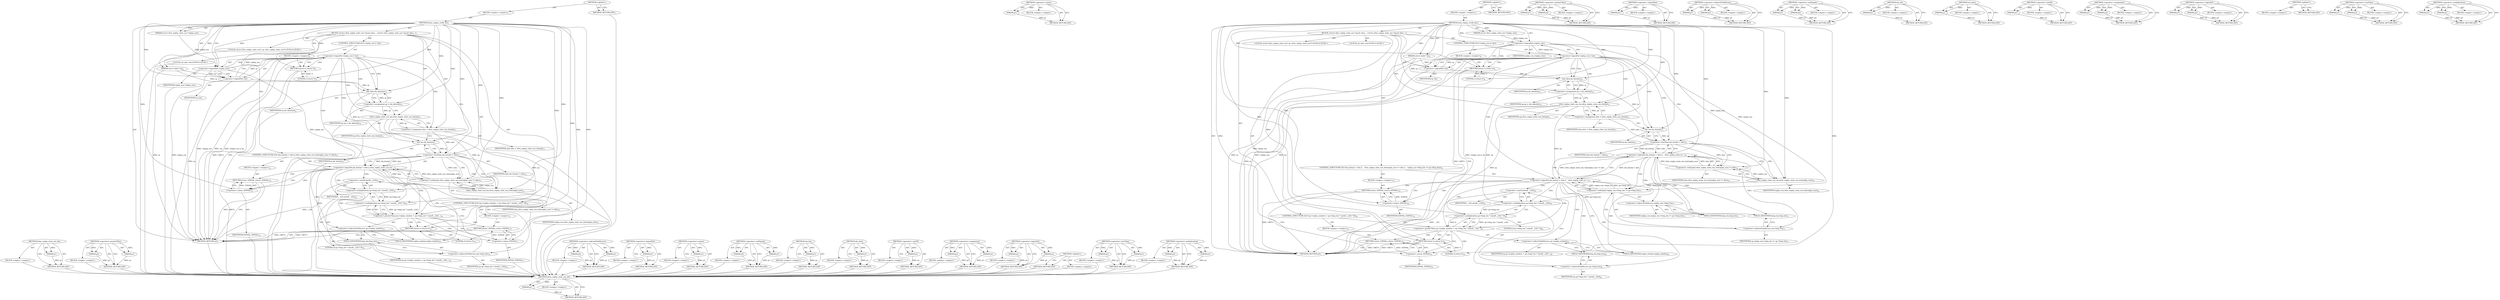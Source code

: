 digraph "&lt;operator&gt;.multiplication" {
vulnerable_105 [label=<(METHOD,xfrm_replay_state_esn_len)>];
vulnerable_106 [label=<(PARAM,p1)>];
vulnerable_107 [label=<(BLOCK,&lt;empty&gt;,&lt;empty&gt;)>];
vulnerable_108 [label=<(METHOD_RETURN,ANY)>];
vulnerable_127 [label=<(METHOD,&lt;operator&gt;.greaterThan)>];
vulnerable_128 [label=<(PARAM,p1)>];
vulnerable_129 [label=<(PARAM,p2)>];
vulnerable_130 [label=<(BLOCK,&lt;empty&gt;,&lt;empty&gt;)>];
vulnerable_131 [label=<(METHOD_RETURN,ANY)>];
vulnerable_6 [label=<(METHOD,&lt;global&gt;)<SUB>1</SUB>>];
vulnerable_7 [label=<(BLOCK,&lt;empty&gt;,&lt;empty&gt;)<SUB>1</SUB>>];
vulnerable_8 [label=<(METHOD,xfrm_replay_verify_len)<SUB>1</SUB>>];
vulnerable_9 [label=<(PARAM,struct xfrm_replay_state_esn *replay_esn)<SUB>1</SUB>>];
vulnerable_10 [label=<(PARAM,struct nlattr *rp)<SUB>2</SUB>>];
vulnerable_11 [label=<(BLOCK,{
	struct xfrm_replay_state_esn *up;
	int ulen;...,{
	struct xfrm_replay_state_esn *up;
	int ulen;...)<SUB>3</SUB>>];
vulnerable_12 [label="<(LOCAL,struct xfrm_replay_state_esn* up: xfrm_replay_state_esn*)<SUB>4</SUB>>"];
vulnerable_13 [label="<(LOCAL,int ulen: int)<SUB>5</SUB>>"];
vulnerable_14 [label=<(CONTROL_STRUCTURE,IF,if (!replay_esn || !rp))<SUB>7</SUB>>];
vulnerable_15 [label=<(&lt;operator&gt;.logicalOr,!replay_esn || !rp)<SUB>7</SUB>>];
vulnerable_16 [label=<(&lt;operator&gt;.logicalNot,!replay_esn)<SUB>7</SUB>>];
vulnerable_17 [label=<(IDENTIFIER,replay_esn,!replay_esn)<SUB>7</SUB>>];
vulnerable_18 [label=<(&lt;operator&gt;.logicalNot,!rp)<SUB>7</SUB>>];
vulnerable_19 [label=<(IDENTIFIER,rp,!rp)<SUB>7</SUB>>];
vulnerable_20 [label=<(BLOCK,&lt;empty&gt;,&lt;empty&gt;)<SUB>8</SUB>>];
vulnerable_21 [label=<(RETURN,return 0;,return 0;)<SUB>8</SUB>>];
vulnerable_22 [label=<(LITERAL,0,return 0;)<SUB>8</SUB>>];
vulnerable_23 [label=<(&lt;operator&gt;.assignment,up = nla_data(rp))<SUB>10</SUB>>];
vulnerable_24 [label=<(IDENTIFIER,up,up = nla_data(rp))<SUB>10</SUB>>];
vulnerable_25 [label=<(nla_data,nla_data(rp))<SUB>10</SUB>>];
vulnerable_26 [label=<(IDENTIFIER,rp,nla_data(rp))<SUB>10</SUB>>];
vulnerable_27 [label=<(&lt;operator&gt;.assignment,ulen = xfrm_replay_state_esn_len(up))<SUB>11</SUB>>];
vulnerable_28 [label=<(IDENTIFIER,ulen,ulen = xfrm_replay_state_esn_len(up))<SUB>11</SUB>>];
vulnerable_29 [label=<(xfrm_replay_state_esn_len,xfrm_replay_state_esn_len(up))<SUB>11</SUB>>];
vulnerable_30 [label=<(IDENTIFIER,up,xfrm_replay_state_esn_len(up))<SUB>11</SUB>>];
vulnerable_31 [label=<(CONTROL_STRUCTURE,IF,if (nla_len(rp) &lt; ulen || xfrm_replay_state_esn_len(replay_esn) != ulen))<SUB>13</SUB>>];
vulnerable_32 [label=<(&lt;operator&gt;.logicalOr,nla_len(rp) &lt; ulen || xfrm_replay_state_esn_len...)<SUB>13</SUB>>];
vulnerable_33 [label=<(&lt;operator&gt;.lessThan,nla_len(rp) &lt; ulen)<SUB>13</SUB>>];
vulnerable_34 [label=<(nla_len,nla_len(rp))<SUB>13</SUB>>];
vulnerable_35 [label=<(IDENTIFIER,rp,nla_len(rp))<SUB>13</SUB>>];
vulnerable_36 [label=<(IDENTIFIER,ulen,nla_len(rp) &lt; ulen)<SUB>13</SUB>>];
vulnerable_37 [label=<(&lt;operator&gt;.notEquals,xfrm_replay_state_esn_len(replay_esn) != ulen)<SUB>13</SUB>>];
vulnerable_38 [label=<(xfrm_replay_state_esn_len,xfrm_replay_state_esn_len(replay_esn))<SUB>13</SUB>>];
vulnerable_39 [label=<(IDENTIFIER,replay_esn,xfrm_replay_state_esn_len(replay_esn))<SUB>13</SUB>>];
vulnerable_40 [label=<(IDENTIFIER,ulen,xfrm_replay_state_esn_len(replay_esn) != ulen)<SUB>13</SUB>>];
vulnerable_41 [label=<(BLOCK,&lt;empty&gt;,&lt;empty&gt;)<SUB>14</SUB>>];
vulnerable_42 [label=<(RETURN,return -EINVAL;,return -EINVAL;)<SUB>14</SUB>>];
vulnerable_43 [label=<(&lt;operator&gt;.minus,-EINVAL)<SUB>14</SUB>>];
vulnerable_44 [label=<(IDENTIFIER,EINVAL,-EINVAL)<SUB>14</SUB>>];
vulnerable_45 [label=<(CONTROL_STRUCTURE,IF,if (up-&gt;replay_window &gt; up-&gt;bmp_len * sizeof(__u32) * 8))<SUB>16</SUB>>];
vulnerable_46 [label=<(&lt;operator&gt;.greaterThan,up-&gt;replay_window &gt; up-&gt;bmp_len * sizeof(__u32)...)<SUB>16</SUB>>];
vulnerable_47 [label=<(&lt;operator&gt;.indirectFieldAccess,up-&gt;replay_window)<SUB>16</SUB>>];
vulnerable_48 [label=<(IDENTIFIER,up,up-&gt;replay_window &gt; up-&gt;bmp_len * sizeof(__u32)...)<SUB>16</SUB>>];
vulnerable_49 [label=<(FIELD_IDENTIFIER,replay_window,replay_window)<SUB>16</SUB>>];
vulnerable_50 [label=<(&lt;operator&gt;.multiplication,up-&gt;bmp_len * sizeof(__u32) * 8)<SUB>16</SUB>>];
vulnerable_51 [label=<(&lt;operator&gt;.multiplication,up-&gt;bmp_len * sizeof(__u32))<SUB>16</SUB>>];
vulnerable_52 [label=<(&lt;operator&gt;.indirectFieldAccess,up-&gt;bmp_len)<SUB>16</SUB>>];
vulnerable_53 [label=<(IDENTIFIER,up,up-&gt;bmp_len * sizeof(__u32))<SUB>16</SUB>>];
vulnerable_54 [label=<(FIELD_IDENTIFIER,bmp_len,bmp_len)<SUB>16</SUB>>];
vulnerable_55 [label=<(&lt;operator&gt;.sizeOf,sizeof(__u32))<SUB>16</SUB>>];
vulnerable_56 [label=<(IDENTIFIER,__u32,sizeof(__u32))<SUB>16</SUB>>];
vulnerable_57 [label=<(LITERAL,8,up-&gt;bmp_len * sizeof(__u32) * 8)<SUB>16</SUB>>];
vulnerable_58 [label=<(BLOCK,&lt;empty&gt;,&lt;empty&gt;)<SUB>17</SUB>>];
vulnerable_59 [label=<(RETURN,return -EINVAL;,return -EINVAL;)<SUB>17</SUB>>];
vulnerable_60 [label=<(&lt;operator&gt;.minus,-EINVAL)<SUB>17</SUB>>];
vulnerable_61 [label=<(IDENTIFIER,EINVAL,-EINVAL)<SUB>17</SUB>>];
vulnerable_62 [label=<(RETURN,return 0;,return 0;)<SUB>19</SUB>>];
vulnerable_63 [label=<(LITERAL,0,return 0;)<SUB>19</SUB>>];
vulnerable_64 [label=<(METHOD_RETURN,int)<SUB>1</SUB>>];
vulnerable_66 [label=<(METHOD_RETURN,ANY)<SUB>1</SUB>>];
vulnerable_132 [label=<(METHOD,&lt;operator&gt;.indirectFieldAccess)>];
vulnerable_133 [label=<(PARAM,p1)>];
vulnerable_134 [label=<(PARAM,p2)>];
vulnerable_135 [label=<(BLOCK,&lt;empty&gt;,&lt;empty&gt;)>];
vulnerable_136 [label=<(METHOD_RETURN,ANY)>];
vulnerable_92 [label=<(METHOD,&lt;operator&gt;.logicalNot)>];
vulnerable_93 [label=<(PARAM,p1)>];
vulnerable_94 [label=<(BLOCK,&lt;empty&gt;,&lt;empty&gt;)>];
vulnerable_95 [label=<(METHOD_RETURN,ANY)>];
vulnerable_123 [label=<(METHOD,&lt;operator&gt;.minus)>];
vulnerable_124 [label=<(PARAM,p1)>];
vulnerable_125 [label=<(BLOCK,&lt;empty&gt;,&lt;empty&gt;)>];
vulnerable_126 [label=<(METHOD_RETURN,ANY)>];
vulnerable_118 [label=<(METHOD,&lt;operator&gt;.notEquals)>];
vulnerable_119 [label=<(PARAM,p1)>];
vulnerable_120 [label=<(PARAM,p2)>];
vulnerable_121 [label=<(BLOCK,&lt;empty&gt;,&lt;empty&gt;)>];
vulnerable_122 [label=<(METHOD_RETURN,ANY)>];
vulnerable_114 [label=<(METHOD,nla_len)>];
vulnerable_115 [label=<(PARAM,p1)>];
vulnerable_116 [label=<(BLOCK,&lt;empty&gt;,&lt;empty&gt;)>];
vulnerable_117 [label=<(METHOD_RETURN,ANY)>];
vulnerable_101 [label=<(METHOD,nla_data)>];
vulnerable_102 [label=<(PARAM,p1)>];
vulnerable_103 [label=<(BLOCK,&lt;empty&gt;,&lt;empty&gt;)>];
vulnerable_104 [label=<(METHOD_RETURN,ANY)>];
vulnerable_142 [label=<(METHOD,&lt;operator&gt;.sizeOf)>];
vulnerable_143 [label=<(PARAM,p1)>];
vulnerable_144 [label=<(BLOCK,&lt;empty&gt;,&lt;empty&gt;)>];
vulnerable_145 [label=<(METHOD_RETURN,ANY)>];
vulnerable_96 [label=<(METHOD,&lt;operator&gt;.assignment)>];
vulnerable_97 [label=<(PARAM,p1)>];
vulnerable_98 [label=<(PARAM,p2)>];
vulnerable_99 [label=<(BLOCK,&lt;empty&gt;,&lt;empty&gt;)>];
vulnerable_100 [label=<(METHOD_RETURN,ANY)>];
vulnerable_87 [label=<(METHOD,&lt;operator&gt;.logicalOr)>];
vulnerable_88 [label=<(PARAM,p1)>];
vulnerable_89 [label=<(PARAM,p2)>];
vulnerable_90 [label=<(BLOCK,&lt;empty&gt;,&lt;empty&gt;)>];
vulnerable_91 [label=<(METHOD_RETURN,ANY)>];
vulnerable_81 [label=<(METHOD,&lt;global&gt;)<SUB>1</SUB>>];
vulnerable_82 [label=<(BLOCK,&lt;empty&gt;,&lt;empty&gt;)>];
vulnerable_83 [label=<(METHOD_RETURN,ANY)>];
vulnerable_109 [label=<(METHOD,&lt;operator&gt;.lessThan)>];
vulnerable_110 [label=<(PARAM,p1)>];
vulnerable_111 [label=<(PARAM,p2)>];
vulnerable_112 [label=<(BLOCK,&lt;empty&gt;,&lt;empty&gt;)>];
vulnerable_113 [label=<(METHOD_RETURN,ANY)>];
vulnerable_137 [label=<(METHOD,&lt;operator&gt;.multiplication)>];
vulnerable_138 [label=<(PARAM,p1)>];
vulnerable_139 [label=<(PARAM,p2)>];
vulnerable_140 [label=<(BLOCK,&lt;empty&gt;,&lt;empty&gt;)>];
vulnerable_141 [label=<(METHOD_RETURN,ANY)>];
fixed_113 [label=<(METHOD,xfrm_replay_state_esn_len)>];
fixed_114 [label=<(PARAM,p1)>];
fixed_115 [label=<(BLOCK,&lt;empty&gt;,&lt;empty&gt;)>];
fixed_116 [label=<(METHOD_RETURN,ANY)>];
fixed_136 [label=<(METHOD,&lt;operator&gt;.minus)>];
fixed_137 [label=<(PARAM,p1)>];
fixed_138 [label=<(BLOCK,&lt;empty&gt;,&lt;empty&gt;)>];
fixed_139 [label=<(METHOD_RETURN,ANY)>];
fixed_6 [label=<(METHOD,&lt;global&gt;)<SUB>1</SUB>>];
fixed_7 [label=<(BLOCK,&lt;empty&gt;,&lt;empty&gt;)<SUB>1</SUB>>];
fixed_8 [label=<(METHOD,xfrm_replay_verify_len)<SUB>1</SUB>>];
fixed_9 [label=<(PARAM,struct xfrm_replay_state_esn *replay_esn)<SUB>1</SUB>>];
fixed_10 [label=<(PARAM,struct nlattr *rp)<SUB>2</SUB>>];
fixed_11 [label=<(BLOCK,{
	struct xfrm_replay_state_esn *up;
	int ulen;...,{
	struct xfrm_replay_state_esn *up;
	int ulen;...)<SUB>3</SUB>>];
fixed_12 [label="<(LOCAL,struct xfrm_replay_state_esn* up: xfrm_replay_state_esn*)<SUB>4</SUB>>"];
fixed_13 [label="<(LOCAL,int ulen: int)<SUB>5</SUB>>"];
fixed_14 [label=<(CONTROL_STRUCTURE,IF,if (!replay_esn || !rp))<SUB>7</SUB>>];
fixed_15 [label=<(&lt;operator&gt;.logicalOr,!replay_esn || !rp)<SUB>7</SUB>>];
fixed_16 [label=<(&lt;operator&gt;.logicalNot,!replay_esn)<SUB>7</SUB>>];
fixed_17 [label=<(IDENTIFIER,replay_esn,!replay_esn)<SUB>7</SUB>>];
fixed_18 [label=<(&lt;operator&gt;.logicalNot,!rp)<SUB>7</SUB>>];
fixed_19 [label=<(IDENTIFIER,rp,!rp)<SUB>7</SUB>>];
fixed_20 [label=<(BLOCK,&lt;empty&gt;,&lt;empty&gt;)<SUB>8</SUB>>];
fixed_21 [label=<(RETURN,return 0;,return 0;)<SUB>8</SUB>>];
fixed_22 [label=<(LITERAL,0,return 0;)<SUB>8</SUB>>];
fixed_23 [label=<(&lt;operator&gt;.assignment,up = nla_data(rp))<SUB>10</SUB>>];
fixed_24 [label=<(IDENTIFIER,up,up = nla_data(rp))<SUB>10</SUB>>];
fixed_25 [label=<(nla_data,nla_data(rp))<SUB>10</SUB>>];
fixed_26 [label=<(IDENTIFIER,rp,nla_data(rp))<SUB>10</SUB>>];
fixed_27 [label=<(&lt;operator&gt;.assignment,ulen = xfrm_replay_state_esn_len(up))<SUB>11</SUB>>];
fixed_28 [label=<(IDENTIFIER,ulen,ulen = xfrm_replay_state_esn_len(up))<SUB>11</SUB>>];
fixed_29 [label=<(xfrm_replay_state_esn_len,xfrm_replay_state_esn_len(up))<SUB>11</SUB>>];
fixed_30 [label=<(IDENTIFIER,up,xfrm_replay_state_esn_len(up))<SUB>11</SUB>>];
fixed_31 [label=<(CONTROL_STRUCTURE,IF,if (nla_len(rp) &lt; ulen ||
	    xfrm_replay_state_esn_len(replay_esn) != ulen ||
	    replay_esn-&gt;bmp_len != up-&gt;bmp_len))<SUB>15</SUB>>];
fixed_32 [label=<(&lt;operator&gt;.logicalOr,nla_len(rp) &lt; ulen ||
	    xfrm_replay_state_es...)<SUB>15</SUB>>];
fixed_33 [label=<(&lt;operator&gt;.logicalOr,nla_len(rp) &lt; ulen ||
	    xfrm_replay_state_es...)<SUB>15</SUB>>];
fixed_34 [label=<(&lt;operator&gt;.lessThan,nla_len(rp) &lt; ulen)<SUB>15</SUB>>];
fixed_35 [label=<(nla_len,nla_len(rp))<SUB>15</SUB>>];
fixed_36 [label=<(IDENTIFIER,rp,nla_len(rp))<SUB>15</SUB>>];
fixed_37 [label=<(IDENTIFIER,ulen,nla_len(rp) &lt; ulen)<SUB>15</SUB>>];
fixed_38 [label=<(&lt;operator&gt;.notEquals,xfrm_replay_state_esn_len(replay_esn) != ulen)<SUB>16</SUB>>];
fixed_39 [label=<(xfrm_replay_state_esn_len,xfrm_replay_state_esn_len(replay_esn))<SUB>16</SUB>>];
fixed_40 [label=<(IDENTIFIER,replay_esn,xfrm_replay_state_esn_len(replay_esn))<SUB>16</SUB>>];
fixed_41 [label=<(IDENTIFIER,ulen,xfrm_replay_state_esn_len(replay_esn) != ulen)<SUB>16</SUB>>];
fixed_42 [label=<(&lt;operator&gt;.notEquals,replay_esn-&gt;bmp_len != up-&gt;bmp_len)<SUB>17</SUB>>];
fixed_43 [label=<(&lt;operator&gt;.indirectFieldAccess,replay_esn-&gt;bmp_len)<SUB>17</SUB>>];
fixed_44 [label=<(IDENTIFIER,replay_esn,replay_esn-&gt;bmp_len != up-&gt;bmp_len)<SUB>17</SUB>>];
fixed_45 [label=<(FIELD_IDENTIFIER,bmp_len,bmp_len)<SUB>17</SUB>>];
fixed_46 [label=<(&lt;operator&gt;.indirectFieldAccess,up-&gt;bmp_len)<SUB>17</SUB>>];
fixed_47 [label=<(IDENTIFIER,up,replay_esn-&gt;bmp_len != up-&gt;bmp_len)<SUB>17</SUB>>];
fixed_48 [label=<(FIELD_IDENTIFIER,bmp_len,bmp_len)<SUB>17</SUB>>];
fixed_49 [label=<(BLOCK,&lt;empty&gt;,&lt;empty&gt;)<SUB>18</SUB>>];
fixed_50 [label=<(RETURN,return -EINVAL;,return -EINVAL;)<SUB>18</SUB>>];
fixed_51 [label=<(&lt;operator&gt;.minus,-EINVAL)<SUB>18</SUB>>];
fixed_52 [label=<(IDENTIFIER,EINVAL,-EINVAL)<SUB>18</SUB>>];
fixed_53 [label=<(CONTROL_STRUCTURE,IF,if (up-&gt;replay_window &gt; up-&gt;bmp_len * sizeof(__u32) * 8))<SUB>20</SUB>>];
fixed_54 [label=<(&lt;operator&gt;.greaterThan,up-&gt;replay_window &gt; up-&gt;bmp_len * sizeof(__u32)...)<SUB>20</SUB>>];
fixed_55 [label=<(&lt;operator&gt;.indirectFieldAccess,up-&gt;replay_window)<SUB>20</SUB>>];
fixed_56 [label=<(IDENTIFIER,up,up-&gt;replay_window &gt; up-&gt;bmp_len * sizeof(__u32)...)<SUB>20</SUB>>];
fixed_57 [label=<(FIELD_IDENTIFIER,replay_window,replay_window)<SUB>20</SUB>>];
fixed_58 [label=<(&lt;operator&gt;.multiplication,up-&gt;bmp_len * sizeof(__u32) * 8)<SUB>20</SUB>>];
fixed_59 [label=<(&lt;operator&gt;.multiplication,up-&gt;bmp_len * sizeof(__u32))<SUB>20</SUB>>];
fixed_60 [label=<(&lt;operator&gt;.indirectFieldAccess,up-&gt;bmp_len)<SUB>20</SUB>>];
fixed_61 [label=<(IDENTIFIER,up,up-&gt;bmp_len * sizeof(__u32))<SUB>20</SUB>>];
fixed_62 [label=<(FIELD_IDENTIFIER,bmp_len,bmp_len)<SUB>20</SUB>>];
fixed_63 [label=<(&lt;operator&gt;.sizeOf,sizeof(__u32))<SUB>20</SUB>>];
fixed_64 [label=<(IDENTIFIER,__u32,sizeof(__u32))<SUB>20</SUB>>];
fixed_65 [label=<(LITERAL,8,up-&gt;bmp_len * sizeof(__u32) * 8)<SUB>20</SUB>>];
fixed_66 [label=<(BLOCK,&lt;empty&gt;,&lt;empty&gt;)<SUB>21</SUB>>];
fixed_67 [label=<(RETURN,return -EINVAL;,return -EINVAL;)<SUB>21</SUB>>];
fixed_68 [label=<(&lt;operator&gt;.minus,-EINVAL)<SUB>21</SUB>>];
fixed_69 [label=<(IDENTIFIER,EINVAL,-EINVAL)<SUB>21</SUB>>];
fixed_70 [label=<(RETURN,return 0;,return 0;)<SUB>23</SUB>>];
fixed_71 [label=<(LITERAL,0,return 0;)<SUB>23</SUB>>];
fixed_72 [label=<(METHOD_RETURN,int)<SUB>1</SUB>>];
fixed_74 [label=<(METHOD_RETURN,ANY)<SUB>1</SUB>>];
fixed_140 [label=<(METHOD,&lt;operator&gt;.greaterThan)>];
fixed_141 [label=<(PARAM,p1)>];
fixed_142 [label=<(PARAM,p2)>];
fixed_143 [label=<(BLOCK,&lt;empty&gt;,&lt;empty&gt;)>];
fixed_144 [label=<(METHOD_RETURN,ANY)>];
fixed_100 [label=<(METHOD,&lt;operator&gt;.logicalNot)>];
fixed_101 [label=<(PARAM,p1)>];
fixed_102 [label=<(BLOCK,&lt;empty&gt;,&lt;empty&gt;)>];
fixed_103 [label=<(METHOD_RETURN,ANY)>];
fixed_131 [label=<(METHOD,&lt;operator&gt;.indirectFieldAccess)>];
fixed_132 [label=<(PARAM,p1)>];
fixed_133 [label=<(PARAM,p2)>];
fixed_134 [label=<(BLOCK,&lt;empty&gt;,&lt;empty&gt;)>];
fixed_135 [label=<(METHOD_RETURN,ANY)>];
fixed_126 [label=<(METHOD,&lt;operator&gt;.notEquals)>];
fixed_127 [label=<(PARAM,p1)>];
fixed_128 [label=<(PARAM,p2)>];
fixed_129 [label=<(BLOCK,&lt;empty&gt;,&lt;empty&gt;)>];
fixed_130 [label=<(METHOD_RETURN,ANY)>];
fixed_122 [label=<(METHOD,nla_len)>];
fixed_123 [label=<(PARAM,p1)>];
fixed_124 [label=<(BLOCK,&lt;empty&gt;,&lt;empty&gt;)>];
fixed_125 [label=<(METHOD_RETURN,ANY)>];
fixed_109 [label=<(METHOD,nla_data)>];
fixed_110 [label=<(PARAM,p1)>];
fixed_111 [label=<(BLOCK,&lt;empty&gt;,&lt;empty&gt;)>];
fixed_112 [label=<(METHOD_RETURN,ANY)>];
fixed_150 [label=<(METHOD,&lt;operator&gt;.sizeOf)>];
fixed_151 [label=<(PARAM,p1)>];
fixed_152 [label=<(BLOCK,&lt;empty&gt;,&lt;empty&gt;)>];
fixed_153 [label=<(METHOD_RETURN,ANY)>];
fixed_104 [label=<(METHOD,&lt;operator&gt;.assignment)>];
fixed_105 [label=<(PARAM,p1)>];
fixed_106 [label=<(PARAM,p2)>];
fixed_107 [label=<(BLOCK,&lt;empty&gt;,&lt;empty&gt;)>];
fixed_108 [label=<(METHOD_RETURN,ANY)>];
fixed_95 [label=<(METHOD,&lt;operator&gt;.logicalOr)>];
fixed_96 [label=<(PARAM,p1)>];
fixed_97 [label=<(PARAM,p2)>];
fixed_98 [label=<(BLOCK,&lt;empty&gt;,&lt;empty&gt;)>];
fixed_99 [label=<(METHOD_RETURN,ANY)>];
fixed_89 [label=<(METHOD,&lt;global&gt;)<SUB>1</SUB>>];
fixed_90 [label=<(BLOCK,&lt;empty&gt;,&lt;empty&gt;)>];
fixed_91 [label=<(METHOD_RETURN,ANY)>];
fixed_117 [label=<(METHOD,&lt;operator&gt;.lessThan)>];
fixed_118 [label=<(PARAM,p1)>];
fixed_119 [label=<(PARAM,p2)>];
fixed_120 [label=<(BLOCK,&lt;empty&gt;,&lt;empty&gt;)>];
fixed_121 [label=<(METHOD_RETURN,ANY)>];
fixed_145 [label=<(METHOD,&lt;operator&gt;.multiplication)>];
fixed_146 [label=<(PARAM,p1)>];
fixed_147 [label=<(PARAM,p2)>];
fixed_148 [label=<(BLOCK,&lt;empty&gt;,&lt;empty&gt;)>];
fixed_149 [label=<(METHOD_RETURN,ANY)>];
vulnerable_105 -> vulnerable_106  [key=0, label="AST: "];
vulnerable_105 -> vulnerable_106  [key=1, label="DDG: "];
vulnerable_105 -> vulnerable_107  [key=0, label="AST: "];
vulnerable_105 -> vulnerable_108  [key=0, label="AST: "];
vulnerable_105 -> vulnerable_108  [key=1, label="CFG: "];
vulnerable_106 -> vulnerable_108  [key=0, label="DDG: p1"];
vulnerable_107 -> fixed_113  [key=0];
vulnerable_108 -> fixed_113  [key=0];
vulnerable_127 -> vulnerable_128  [key=0, label="AST: "];
vulnerable_127 -> vulnerable_128  [key=1, label="DDG: "];
vulnerable_127 -> vulnerable_130  [key=0, label="AST: "];
vulnerable_127 -> vulnerable_129  [key=0, label="AST: "];
vulnerable_127 -> vulnerable_129  [key=1, label="DDG: "];
vulnerable_127 -> vulnerable_131  [key=0, label="AST: "];
vulnerable_127 -> vulnerable_131  [key=1, label="CFG: "];
vulnerable_128 -> vulnerable_131  [key=0, label="DDG: p1"];
vulnerable_129 -> vulnerable_131  [key=0, label="DDG: p2"];
vulnerable_130 -> fixed_113  [key=0];
vulnerable_131 -> fixed_113  [key=0];
vulnerable_6 -> vulnerable_7  [key=0, label="AST: "];
vulnerable_6 -> vulnerable_66  [key=0, label="AST: "];
vulnerable_6 -> vulnerable_66  [key=1, label="CFG: "];
vulnerable_7 -> vulnerable_8  [key=0, label="AST: "];
vulnerable_8 -> vulnerable_9  [key=0, label="AST: "];
vulnerable_8 -> vulnerable_9  [key=1, label="DDG: "];
vulnerable_8 -> vulnerable_10  [key=0, label="AST: "];
vulnerable_8 -> vulnerable_10  [key=1, label="DDG: "];
vulnerable_8 -> vulnerable_11  [key=0, label="AST: "];
vulnerable_8 -> vulnerable_64  [key=0, label="AST: "];
vulnerable_8 -> vulnerable_16  [key=0, label="CFG: "];
vulnerable_8 -> vulnerable_16  [key=1, label="DDG: "];
vulnerable_8 -> vulnerable_62  [key=0, label="DDG: "];
vulnerable_8 -> vulnerable_63  [key=0, label="DDG: "];
vulnerable_8 -> vulnerable_21  [key=0, label="DDG: "];
vulnerable_8 -> vulnerable_25  [key=0, label="DDG: "];
vulnerable_8 -> vulnerable_29  [key=0, label="DDG: "];
vulnerable_8 -> vulnerable_18  [key=0, label="DDG: "];
vulnerable_8 -> vulnerable_22  [key=0, label="DDG: "];
vulnerable_8 -> vulnerable_33  [key=0, label="DDG: "];
vulnerable_8 -> vulnerable_37  [key=0, label="DDG: "];
vulnerable_8 -> vulnerable_50  [key=0, label="DDG: "];
vulnerable_8 -> vulnerable_34  [key=0, label="DDG: "];
vulnerable_8 -> vulnerable_38  [key=0, label="DDG: "];
vulnerable_8 -> vulnerable_43  [key=0, label="DDG: "];
vulnerable_8 -> vulnerable_60  [key=0, label="DDG: "];
vulnerable_9 -> vulnerable_16  [key=0, label="DDG: replay_esn"];
vulnerable_10 -> vulnerable_64  [key=0, label="DDG: rp"];
vulnerable_10 -> vulnerable_25  [key=0, label="DDG: rp"];
vulnerable_10 -> vulnerable_18  [key=0, label="DDG: rp"];
vulnerable_11 -> vulnerable_12  [key=0, label="AST: "];
vulnerable_11 -> vulnerable_13  [key=0, label="AST: "];
vulnerable_11 -> vulnerable_14  [key=0, label="AST: "];
vulnerable_11 -> vulnerable_23  [key=0, label="AST: "];
vulnerable_11 -> vulnerable_27  [key=0, label="AST: "];
vulnerable_11 -> vulnerable_31  [key=0, label="AST: "];
vulnerable_11 -> vulnerable_45  [key=0, label="AST: "];
vulnerable_11 -> vulnerable_62  [key=0, label="AST: "];
vulnerable_12 -> fixed_113  [key=0];
vulnerable_13 -> fixed_113  [key=0];
vulnerable_14 -> vulnerable_15  [key=0, label="AST: "];
vulnerable_14 -> vulnerable_20  [key=0, label="AST: "];
vulnerable_15 -> vulnerable_16  [key=0, label="AST: "];
vulnerable_15 -> vulnerable_18  [key=0, label="AST: "];
vulnerable_15 -> vulnerable_21  [key=0, label="CFG: "];
vulnerable_15 -> vulnerable_21  [key=1, label="CDG: "];
vulnerable_15 -> vulnerable_25  [key=0, label="CFG: "];
vulnerable_15 -> vulnerable_25  [key=1, label="CDG: "];
vulnerable_15 -> vulnerable_64  [key=0, label="DDG: !replay_esn"];
vulnerable_15 -> vulnerable_64  [key=1, label="DDG: !rp"];
vulnerable_15 -> vulnerable_64  [key=2, label="DDG: !replay_esn || !rp"];
vulnerable_15 -> vulnerable_34  [key=0, label="CDG: "];
vulnerable_15 -> vulnerable_32  [key=0, label="CDG: "];
vulnerable_15 -> vulnerable_33  [key=0, label="CDG: "];
vulnerable_15 -> vulnerable_23  [key=0, label="CDG: "];
vulnerable_15 -> vulnerable_27  [key=0, label="CDG: "];
vulnerable_15 -> vulnerable_29  [key=0, label="CDG: "];
vulnerable_16 -> vulnerable_17  [key=0, label="AST: "];
vulnerable_16 -> vulnerable_15  [key=0, label="CFG: "];
vulnerable_16 -> vulnerable_15  [key=1, label="DDG: replay_esn"];
vulnerable_16 -> vulnerable_18  [key=0, label="CFG: "];
vulnerable_16 -> vulnerable_18  [key=1, label="CDG: "];
vulnerable_16 -> vulnerable_64  [key=0, label="DDG: replay_esn"];
vulnerable_16 -> vulnerable_38  [key=0, label="DDG: replay_esn"];
vulnerable_17 -> fixed_113  [key=0];
vulnerable_18 -> vulnerable_19  [key=0, label="AST: "];
vulnerable_18 -> vulnerable_15  [key=0, label="CFG: "];
vulnerable_18 -> vulnerable_15  [key=1, label="DDG: rp"];
vulnerable_18 -> vulnerable_64  [key=0, label="DDG: rp"];
vulnerable_18 -> vulnerable_25  [key=0, label="DDG: rp"];
vulnerable_19 -> fixed_113  [key=0];
vulnerable_20 -> vulnerable_21  [key=0, label="AST: "];
vulnerable_21 -> vulnerable_22  [key=0, label="AST: "];
vulnerable_21 -> vulnerable_64  [key=0, label="CFG: "];
vulnerable_21 -> vulnerable_64  [key=1, label="DDG: &lt;RET&gt;"];
vulnerable_22 -> vulnerable_21  [key=0, label="DDG: 0"];
vulnerable_23 -> vulnerable_24  [key=0, label="AST: "];
vulnerable_23 -> vulnerable_25  [key=0, label="AST: "];
vulnerable_23 -> vulnerable_29  [key=0, label="CFG: "];
vulnerable_23 -> vulnerable_29  [key=1, label="DDG: up"];
vulnerable_24 -> fixed_113  [key=0];
vulnerable_25 -> vulnerable_26  [key=0, label="AST: "];
vulnerable_25 -> vulnerable_23  [key=0, label="CFG: "];
vulnerable_25 -> vulnerable_23  [key=1, label="DDG: rp"];
vulnerable_25 -> vulnerable_34  [key=0, label="DDG: rp"];
vulnerable_26 -> fixed_113  [key=0];
vulnerable_27 -> vulnerable_28  [key=0, label="AST: "];
vulnerable_27 -> vulnerable_29  [key=0, label="AST: "];
vulnerable_27 -> vulnerable_34  [key=0, label="CFG: "];
vulnerable_27 -> vulnerable_33  [key=0, label="DDG: ulen"];
vulnerable_28 -> fixed_113  [key=0];
vulnerable_29 -> vulnerable_30  [key=0, label="AST: "];
vulnerable_29 -> vulnerable_27  [key=0, label="CFG: "];
vulnerable_29 -> vulnerable_27  [key=1, label="DDG: up"];
vulnerable_29 -> vulnerable_46  [key=0, label="DDG: up"];
vulnerable_29 -> vulnerable_51  [key=0, label="DDG: up"];
vulnerable_30 -> fixed_113  [key=0];
vulnerable_31 -> vulnerable_32  [key=0, label="AST: "];
vulnerable_31 -> vulnerable_41  [key=0, label="AST: "];
vulnerable_32 -> vulnerable_33  [key=0, label="AST: "];
vulnerable_32 -> vulnerable_37  [key=0, label="AST: "];
vulnerable_32 -> vulnerable_43  [key=0, label="CFG: "];
vulnerable_32 -> vulnerable_43  [key=1, label="CDG: "];
vulnerable_32 -> vulnerable_49  [key=0, label="CFG: "];
vulnerable_32 -> vulnerable_49  [key=1, label="CDG: "];
vulnerable_32 -> vulnerable_47  [key=0, label="CDG: "];
vulnerable_32 -> vulnerable_42  [key=0, label="CDG: "];
vulnerable_32 -> vulnerable_51  [key=0, label="CDG: "];
vulnerable_32 -> vulnerable_52  [key=0, label="CDG: "];
vulnerable_32 -> vulnerable_46  [key=0, label="CDG: "];
vulnerable_32 -> vulnerable_50  [key=0, label="CDG: "];
vulnerable_32 -> vulnerable_55  [key=0, label="CDG: "];
vulnerable_32 -> vulnerable_54  [key=0, label="CDG: "];
vulnerable_33 -> vulnerable_34  [key=0, label="AST: "];
vulnerable_33 -> vulnerable_36  [key=0, label="AST: "];
vulnerable_33 -> vulnerable_32  [key=0, label="CFG: "];
vulnerable_33 -> vulnerable_32  [key=1, label="DDG: nla_len(rp)"];
vulnerable_33 -> vulnerable_32  [key=2, label="DDG: ulen"];
vulnerable_33 -> vulnerable_38  [key=0, label="CFG: "];
vulnerable_33 -> vulnerable_38  [key=1, label="CDG: "];
vulnerable_33 -> vulnerable_37  [key=0, label="DDG: ulen"];
vulnerable_33 -> vulnerable_37  [key=1, label="CDG: "];
vulnerable_34 -> vulnerable_35  [key=0, label="AST: "];
vulnerable_34 -> vulnerable_33  [key=0, label="CFG: "];
vulnerable_34 -> vulnerable_33  [key=1, label="DDG: rp"];
vulnerable_35 -> fixed_113  [key=0];
vulnerable_36 -> fixed_113  [key=0];
vulnerable_37 -> vulnerable_38  [key=0, label="AST: "];
vulnerable_37 -> vulnerable_40  [key=0, label="AST: "];
vulnerable_37 -> vulnerable_32  [key=0, label="CFG: "];
vulnerable_37 -> vulnerable_32  [key=1, label="DDG: xfrm_replay_state_esn_len(replay_esn)"];
vulnerable_37 -> vulnerable_32  [key=2, label="DDG: ulen"];
vulnerable_38 -> vulnerable_39  [key=0, label="AST: "];
vulnerable_38 -> vulnerable_37  [key=0, label="CFG: "];
vulnerable_38 -> vulnerable_37  [key=1, label="DDG: replay_esn"];
vulnerable_39 -> fixed_113  [key=0];
vulnerable_40 -> fixed_113  [key=0];
vulnerable_41 -> vulnerable_42  [key=0, label="AST: "];
vulnerable_42 -> vulnerable_43  [key=0, label="AST: "];
vulnerable_42 -> vulnerable_64  [key=0, label="CFG: "];
vulnerable_42 -> vulnerable_64  [key=1, label="DDG: &lt;RET&gt;"];
vulnerable_43 -> vulnerable_44  [key=0, label="AST: "];
vulnerable_43 -> vulnerable_42  [key=0, label="CFG: "];
vulnerable_43 -> vulnerable_42  [key=1, label="DDG: -EINVAL"];
vulnerable_44 -> fixed_113  [key=0];
vulnerable_45 -> vulnerable_46  [key=0, label="AST: "];
vulnerable_45 -> vulnerable_58  [key=0, label="AST: "];
vulnerable_46 -> vulnerable_47  [key=0, label="AST: "];
vulnerable_46 -> vulnerable_50  [key=0, label="AST: "];
vulnerable_46 -> vulnerable_60  [key=0, label="CFG: "];
vulnerable_46 -> vulnerable_60  [key=1, label="CDG: "];
vulnerable_46 -> vulnerable_62  [key=0, label="CFG: "];
vulnerable_46 -> vulnerable_62  [key=1, label="CDG: "];
vulnerable_46 -> vulnerable_59  [key=0, label="CDG: "];
vulnerable_47 -> vulnerable_48  [key=0, label="AST: "];
vulnerable_47 -> vulnerable_49  [key=0, label="AST: "];
vulnerable_47 -> vulnerable_54  [key=0, label="CFG: "];
vulnerable_48 -> fixed_113  [key=0];
vulnerable_49 -> vulnerable_47  [key=0, label="CFG: "];
vulnerable_50 -> vulnerable_51  [key=0, label="AST: "];
vulnerable_50 -> vulnerable_57  [key=0, label="AST: "];
vulnerable_50 -> vulnerable_46  [key=0, label="CFG: "];
vulnerable_50 -> vulnerable_46  [key=1, label="DDG: up-&gt;bmp_len * sizeof(__u32)"];
vulnerable_50 -> vulnerable_46  [key=2, label="DDG: 8"];
vulnerable_51 -> vulnerable_52  [key=0, label="AST: "];
vulnerable_51 -> vulnerable_55  [key=0, label="AST: "];
vulnerable_51 -> vulnerable_50  [key=0, label="CFG: "];
vulnerable_51 -> vulnerable_50  [key=1, label="DDG: up-&gt;bmp_len"];
vulnerable_52 -> vulnerable_53  [key=0, label="AST: "];
vulnerable_52 -> vulnerable_54  [key=0, label="AST: "];
vulnerable_52 -> vulnerable_55  [key=0, label="CFG: "];
vulnerable_53 -> fixed_113  [key=0];
vulnerable_54 -> vulnerable_52  [key=0, label="CFG: "];
vulnerable_55 -> vulnerable_56  [key=0, label="AST: "];
vulnerable_55 -> vulnerable_51  [key=0, label="CFG: "];
vulnerable_55 -> vulnerable_64  [key=0, label="DDG: __u32"];
vulnerable_56 -> fixed_113  [key=0];
vulnerable_57 -> fixed_113  [key=0];
vulnerable_58 -> vulnerable_59  [key=0, label="AST: "];
vulnerable_59 -> vulnerable_60  [key=0, label="AST: "];
vulnerable_59 -> vulnerable_64  [key=0, label="CFG: "];
vulnerable_59 -> vulnerable_64  [key=1, label="DDG: &lt;RET&gt;"];
vulnerable_60 -> vulnerable_61  [key=0, label="AST: "];
vulnerable_60 -> vulnerable_59  [key=0, label="CFG: "];
vulnerable_60 -> vulnerable_59  [key=1, label="DDG: -EINVAL"];
vulnerable_61 -> fixed_113  [key=0];
vulnerable_62 -> vulnerable_63  [key=0, label="AST: "];
vulnerable_62 -> vulnerable_64  [key=0, label="CFG: "];
vulnerable_62 -> vulnerable_64  [key=1, label="DDG: &lt;RET&gt;"];
vulnerable_63 -> vulnerable_62  [key=0, label="DDG: 0"];
vulnerable_64 -> fixed_113  [key=0];
vulnerable_66 -> fixed_113  [key=0];
vulnerable_132 -> vulnerable_133  [key=0, label="AST: "];
vulnerable_132 -> vulnerable_133  [key=1, label="DDG: "];
vulnerable_132 -> vulnerable_135  [key=0, label="AST: "];
vulnerable_132 -> vulnerable_134  [key=0, label="AST: "];
vulnerable_132 -> vulnerable_134  [key=1, label="DDG: "];
vulnerable_132 -> vulnerable_136  [key=0, label="AST: "];
vulnerable_132 -> vulnerable_136  [key=1, label="CFG: "];
vulnerable_133 -> vulnerable_136  [key=0, label="DDG: p1"];
vulnerable_134 -> vulnerable_136  [key=0, label="DDG: p2"];
vulnerable_135 -> fixed_113  [key=0];
vulnerable_136 -> fixed_113  [key=0];
vulnerable_92 -> vulnerable_93  [key=0, label="AST: "];
vulnerable_92 -> vulnerable_93  [key=1, label="DDG: "];
vulnerable_92 -> vulnerable_94  [key=0, label="AST: "];
vulnerable_92 -> vulnerable_95  [key=0, label="AST: "];
vulnerable_92 -> vulnerable_95  [key=1, label="CFG: "];
vulnerable_93 -> vulnerable_95  [key=0, label="DDG: p1"];
vulnerable_94 -> fixed_113  [key=0];
vulnerable_95 -> fixed_113  [key=0];
vulnerable_123 -> vulnerable_124  [key=0, label="AST: "];
vulnerable_123 -> vulnerable_124  [key=1, label="DDG: "];
vulnerable_123 -> vulnerable_125  [key=0, label="AST: "];
vulnerable_123 -> vulnerable_126  [key=0, label="AST: "];
vulnerable_123 -> vulnerable_126  [key=1, label="CFG: "];
vulnerable_124 -> vulnerable_126  [key=0, label="DDG: p1"];
vulnerable_125 -> fixed_113  [key=0];
vulnerable_126 -> fixed_113  [key=0];
vulnerable_118 -> vulnerable_119  [key=0, label="AST: "];
vulnerable_118 -> vulnerable_119  [key=1, label="DDG: "];
vulnerable_118 -> vulnerable_121  [key=0, label="AST: "];
vulnerable_118 -> vulnerable_120  [key=0, label="AST: "];
vulnerable_118 -> vulnerable_120  [key=1, label="DDG: "];
vulnerable_118 -> vulnerable_122  [key=0, label="AST: "];
vulnerable_118 -> vulnerable_122  [key=1, label="CFG: "];
vulnerable_119 -> vulnerable_122  [key=0, label="DDG: p1"];
vulnerable_120 -> vulnerable_122  [key=0, label="DDG: p2"];
vulnerable_121 -> fixed_113  [key=0];
vulnerable_122 -> fixed_113  [key=0];
vulnerable_114 -> vulnerable_115  [key=0, label="AST: "];
vulnerable_114 -> vulnerable_115  [key=1, label="DDG: "];
vulnerable_114 -> vulnerable_116  [key=0, label="AST: "];
vulnerable_114 -> vulnerable_117  [key=0, label="AST: "];
vulnerable_114 -> vulnerable_117  [key=1, label="CFG: "];
vulnerable_115 -> vulnerable_117  [key=0, label="DDG: p1"];
vulnerable_116 -> fixed_113  [key=0];
vulnerable_117 -> fixed_113  [key=0];
vulnerable_101 -> vulnerable_102  [key=0, label="AST: "];
vulnerable_101 -> vulnerable_102  [key=1, label="DDG: "];
vulnerable_101 -> vulnerable_103  [key=0, label="AST: "];
vulnerable_101 -> vulnerable_104  [key=0, label="AST: "];
vulnerable_101 -> vulnerable_104  [key=1, label="CFG: "];
vulnerable_102 -> vulnerable_104  [key=0, label="DDG: p1"];
vulnerable_103 -> fixed_113  [key=0];
vulnerable_104 -> fixed_113  [key=0];
vulnerable_142 -> vulnerable_143  [key=0, label="AST: "];
vulnerable_142 -> vulnerable_143  [key=1, label="DDG: "];
vulnerable_142 -> vulnerable_144  [key=0, label="AST: "];
vulnerable_142 -> vulnerable_145  [key=0, label="AST: "];
vulnerable_142 -> vulnerable_145  [key=1, label="CFG: "];
vulnerable_143 -> vulnerable_145  [key=0, label="DDG: p1"];
vulnerable_144 -> fixed_113  [key=0];
vulnerable_145 -> fixed_113  [key=0];
vulnerable_96 -> vulnerable_97  [key=0, label="AST: "];
vulnerable_96 -> vulnerable_97  [key=1, label="DDG: "];
vulnerable_96 -> vulnerable_99  [key=0, label="AST: "];
vulnerable_96 -> vulnerable_98  [key=0, label="AST: "];
vulnerable_96 -> vulnerable_98  [key=1, label="DDG: "];
vulnerable_96 -> vulnerable_100  [key=0, label="AST: "];
vulnerable_96 -> vulnerable_100  [key=1, label="CFG: "];
vulnerable_97 -> vulnerable_100  [key=0, label="DDG: p1"];
vulnerable_98 -> vulnerable_100  [key=0, label="DDG: p2"];
vulnerable_99 -> fixed_113  [key=0];
vulnerable_100 -> fixed_113  [key=0];
vulnerable_87 -> vulnerable_88  [key=0, label="AST: "];
vulnerable_87 -> vulnerable_88  [key=1, label="DDG: "];
vulnerable_87 -> vulnerable_90  [key=0, label="AST: "];
vulnerable_87 -> vulnerable_89  [key=0, label="AST: "];
vulnerable_87 -> vulnerable_89  [key=1, label="DDG: "];
vulnerable_87 -> vulnerable_91  [key=0, label="AST: "];
vulnerable_87 -> vulnerable_91  [key=1, label="CFG: "];
vulnerable_88 -> vulnerable_91  [key=0, label="DDG: p1"];
vulnerable_89 -> vulnerable_91  [key=0, label="DDG: p2"];
vulnerable_90 -> fixed_113  [key=0];
vulnerable_91 -> fixed_113  [key=0];
vulnerable_81 -> vulnerable_82  [key=0, label="AST: "];
vulnerable_81 -> vulnerable_83  [key=0, label="AST: "];
vulnerable_81 -> vulnerable_83  [key=1, label="CFG: "];
vulnerable_82 -> fixed_113  [key=0];
vulnerable_83 -> fixed_113  [key=0];
vulnerable_109 -> vulnerable_110  [key=0, label="AST: "];
vulnerable_109 -> vulnerable_110  [key=1, label="DDG: "];
vulnerable_109 -> vulnerable_112  [key=0, label="AST: "];
vulnerable_109 -> vulnerable_111  [key=0, label="AST: "];
vulnerable_109 -> vulnerable_111  [key=1, label="DDG: "];
vulnerable_109 -> vulnerable_113  [key=0, label="AST: "];
vulnerable_109 -> vulnerable_113  [key=1, label="CFG: "];
vulnerable_110 -> vulnerable_113  [key=0, label="DDG: p1"];
vulnerable_111 -> vulnerable_113  [key=0, label="DDG: p2"];
vulnerable_112 -> fixed_113  [key=0];
vulnerable_113 -> fixed_113  [key=0];
vulnerable_137 -> vulnerable_138  [key=0, label="AST: "];
vulnerable_137 -> vulnerable_138  [key=1, label="DDG: "];
vulnerable_137 -> vulnerable_140  [key=0, label="AST: "];
vulnerable_137 -> vulnerable_139  [key=0, label="AST: "];
vulnerable_137 -> vulnerable_139  [key=1, label="DDG: "];
vulnerable_137 -> vulnerable_141  [key=0, label="AST: "];
vulnerable_137 -> vulnerable_141  [key=1, label="CFG: "];
vulnerable_138 -> vulnerable_141  [key=0, label="DDG: p1"];
vulnerable_139 -> vulnerable_141  [key=0, label="DDG: p2"];
vulnerable_140 -> fixed_113  [key=0];
vulnerable_141 -> fixed_113  [key=0];
fixed_113 -> fixed_114  [key=0, label="AST: "];
fixed_113 -> fixed_114  [key=1, label="DDG: "];
fixed_113 -> fixed_115  [key=0, label="AST: "];
fixed_113 -> fixed_116  [key=0, label="AST: "];
fixed_113 -> fixed_116  [key=1, label="CFG: "];
fixed_114 -> fixed_116  [key=0, label="DDG: p1"];
fixed_136 -> fixed_137  [key=0, label="AST: "];
fixed_136 -> fixed_137  [key=1, label="DDG: "];
fixed_136 -> fixed_138  [key=0, label="AST: "];
fixed_136 -> fixed_139  [key=0, label="AST: "];
fixed_136 -> fixed_139  [key=1, label="CFG: "];
fixed_137 -> fixed_139  [key=0, label="DDG: p1"];
fixed_6 -> fixed_7  [key=0, label="AST: "];
fixed_6 -> fixed_74  [key=0, label="AST: "];
fixed_6 -> fixed_74  [key=1, label="CFG: "];
fixed_7 -> fixed_8  [key=0, label="AST: "];
fixed_8 -> fixed_9  [key=0, label="AST: "];
fixed_8 -> fixed_9  [key=1, label="DDG: "];
fixed_8 -> fixed_10  [key=0, label="AST: "];
fixed_8 -> fixed_10  [key=1, label="DDG: "];
fixed_8 -> fixed_11  [key=0, label="AST: "];
fixed_8 -> fixed_72  [key=0, label="AST: "];
fixed_8 -> fixed_16  [key=0, label="CFG: "];
fixed_8 -> fixed_16  [key=1, label="DDG: "];
fixed_8 -> fixed_70  [key=0, label="DDG: "];
fixed_8 -> fixed_71  [key=0, label="DDG: "];
fixed_8 -> fixed_21  [key=0, label="DDG: "];
fixed_8 -> fixed_25  [key=0, label="DDG: "];
fixed_8 -> fixed_29  [key=0, label="DDG: "];
fixed_8 -> fixed_18  [key=0, label="DDG: "];
fixed_8 -> fixed_22  [key=0, label="DDG: "];
fixed_8 -> fixed_58  [key=0, label="DDG: "];
fixed_8 -> fixed_34  [key=0, label="DDG: "];
fixed_8 -> fixed_38  [key=0, label="DDG: "];
fixed_8 -> fixed_51  [key=0, label="DDG: "];
fixed_8 -> fixed_68  [key=0, label="DDG: "];
fixed_8 -> fixed_35  [key=0, label="DDG: "];
fixed_8 -> fixed_39  [key=0, label="DDG: "];
fixed_9 -> fixed_16  [key=0, label="DDG: replay_esn"];
fixed_10 -> fixed_72  [key=0, label="DDG: rp"];
fixed_10 -> fixed_25  [key=0, label="DDG: rp"];
fixed_10 -> fixed_18  [key=0, label="DDG: rp"];
fixed_11 -> fixed_12  [key=0, label="AST: "];
fixed_11 -> fixed_13  [key=0, label="AST: "];
fixed_11 -> fixed_14  [key=0, label="AST: "];
fixed_11 -> fixed_23  [key=0, label="AST: "];
fixed_11 -> fixed_27  [key=0, label="AST: "];
fixed_11 -> fixed_31  [key=0, label="AST: "];
fixed_11 -> fixed_53  [key=0, label="AST: "];
fixed_11 -> fixed_70  [key=0, label="AST: "];
fixed_14 -> fixed_15  [key=0, label="AST: "];
fixed_14 -> fixed_20  [key=0, label="AST: "];
fixed_15 -> fixed_16  [key=0, label="AST: "];
fixed_15 -> fixed_18  [key=0, label="AST: "];
fixed_15 -> fixed_21  [key=0, label="CFG: "];
fixed_15 -> fixed_21  [key=1, label="CDG: "];
fixed_15 -> fixed_25  [key=0, label="CFG: "];
fixed_15 -> fixed_25  [key=1, label="CDG: "];
fixed_15 -> fixed_72  [key=0, label="DDG: !replay_esn"];
fixed_15 -> fixed_72  [key=1, label="DDG: !rp"];
fixed_15 -> fixed_72  [key=2, label="DDG: !replay_esn || !rp"];
fixed_15 -> fixed_34  [key=0, label="CDG: "];
fixed_15 -> fixed_32  [key=0, label="CDG: "];
fixed_15 -> fixed_27  [key=0, label="CDG: "];
fixed_15 -> fixed_29  [key=0, label="CDG: "];
fixed_15 -> fixed_35  [key=0, label="CDG: "];
fixed_15 -> fixed_33  [key=0, label="CDG: "];
fixed_15 -> fixed_23  [key=0, label="CDG: "];
fixed_16 -> fixed_17  [key=0, label="AST: "];
fixed_16 -> fixed_15  [key=0, label="CFG: "];
fixed_16 -> fixed_15  [key=1, label="DDG: replay_esn"];
fixed_16 -> fixed_18  [key=0, label="CFG: "];
fixed_16 -> fixed_18  [key=1, label="CDG: "];
fixed_16 -> fixed_72  [key=0, label="DDG: replay_esn"];
fixed_16 -> fixed_42  [key=0, label="DDG: replay_esn"];
fixed_16 -> fixed_39  [key=0, label="DDG: replay_esn"];
fixed_18 -> fixed_19  [key=0, label="AST: "];
fixed_18 -> fixed_15  [key=0, label="CFG: "];
fixed_18 -> fixed_15  [key=1, label="DDG: rp"];
fixed_18 -> fixed_72  [key=0, label="DDG: rp"];
fixed_18 -> fixed_25  [key=0, label="DDG: rp"];
fixed_20 -> fixed_21  [key=0, label="AST: "];
fixed_21 -> fixed_22  [key=0, label="AST: "];
fixed_21 -> fixed_72  [key=0, label="CFG: "];
fixed_21 -> fixed_72  [key=1, label="DDG: &lt;RET&gt;"];
fixed_22 -> fixed_21  [key=0, label="DDG: 0"];
fixed_23 -> fixed_24  [key=0, label="AST: "];
fixed_23 -> fixed_25  [key=0, label="AST: "];
fixed_23 -> fixed_29  [key=0, label="CFG: "];
fixed_23 -> fixed_29  [key=1, label="DDG: up"];
fixed_25 -> fixed_26  [key=0, label="AST: "];
fixed_25 -> fixed_23  [key=0, label="CFG: "];
fixed_25 -> fixed_23  [key=1, label="DDG: rp"];
fixed_25 -> fixed_35  [key=0, label="DDG: rp"];
fixed_27 -> fixed_28  [key=0, label="AST: "];
fixed_27 -> fixed_29  [key=0, label="AST: "];
fixed_27 -> fixed_35  [key=0, label="CFG: "];
fixed_27 -> fixed_34  [key=0, label="DDG: ulen"];
fixed_29 -> fixed_30  [key=0, label="AST: "];
fixed_29 -> fixed_27  [key=0, label="CFG: "];
fixed_29 -> fixed_27  [key=1, label="DDG: up"];
fixed_29 -> fixed_54  [key=0, label="DDG: up"];
fixed_29 -> fixed_42  [key=0, label="DDG: up"];
fixed_29 -> fixed_59  [key=0, label="DDG: up"];
fixed_31 -> fixed_32  [key=0, label="AST: "];
fixed_31 -> fixed_49  [key=0, label="AST: "];
fixed_32 -> fixed_33  [key=0, label="AST: "];
fixed_32 -> fixed_42  [key=0, label="AST: "];
fixed_32 -> fixed_51  [key=0, label="CFG: "];
fixed_32 -> fixed_51  [key=1, label="CDG: "];
fixed_32 -> fixed_57  [key=0, label="CFG: "];
fixed_32 -> fixed_57  [key=1, label="CDG: "];
fixed_32 -> fixed_60  [key=0, label="CDG: "];
fixed_32 -> fixed_50  [key=0, label="CDG: "];
fixed_32 -> fixed_59  [key=0, label="CDG: "];
fixed_32 -> fixed_54  [key=0, label="CDG: "];
fixed_32 -> fixed_58  [key=0, label="CDG: "];
fixed_32 -> fixed_63  [key=0, label="CDG: "];
fixed_32 -> fixed_55  [key=0, label="CDG: "];
fixed_32 -> fixed_62  [key=0, label="CDG: "];
fixed_33 -> fixed_34  [key=0, label="AST: "];
fixed_33 -> fixed_38  [key=0, label="AST: "];
fixed_33 -> fixed_32  [key=0, label="CFG: "];
fixed_33 -> fixed_32  [key=1, label="DDG: nla_len(rp) &lt; ulen"];
fixed_33 -> fixed_32  [key=2, label="DDG: xfrm_replay_state_esn_len(replay_esn) != ulen"];
fixed_33 -> fixed_45  [key=0, label="CFG: "];
fixed_33 -> fixed_45  [key=1, label="CDG: "];
fixed_33 -> fixed_48  [key=0, label="CDG: "];
fixed_33 -> fixed_42  [key=0, label="CDG: "];
fixed_33 -> fixed_46  [key=0, label="CDG: "];
fixed_33 -> fixed_43  [key=0, label="CDG: "];
fixed_34 -> fixed_35  [key=0, label="AST: "];
fixed_34 -> fixed_37  [key=0, label="AST: "];
fixed_34 -> fixed_33  [key=0, label="CFG: "];
fixed_34 -> fixed_33  [key=1, label="DDG: nla_len(rp)"];
fixed_34 -> fixed_33  [key=2, label="DDG: ulen"];
fixed_34 -> fixed_39  [key=0, label="CFG: "];
fixed_34 -> fixed_39  [key=1, label="CDG: "];
fixed_34 -> fixed_38  [key=0, label="DDG: ulen"];
fixed_34 -> fixed_38  [key=1, label="CDG: "];
fixed_35 -> fixed_36  [key=0, label="AST: "];
fixed_35 -> fixed_34  [key=0, label="CFG: "];
fixed_35 -> fixed_34  [key=1, label="DDG: rp"];
fixed_38 -> fixed_39  [key=0, label="AST: "];
fixed_38 -> fixed_41  [key=0, label="AST: "];
fixed_38 -> fixed_33  [key=0, label="CFG: "];
fixed_38 -> fixed_33  [key=1, label="DDG: xfrm_replay_state_esn_len(replay_esn)"];
fixed_38 -> fixed_33  [key=2, label="DDG: ulen"];
fixed_39 -> fixed_40  [key=0, label="AST: "];
fixed_39 -> fixed_38  [key=0, label="CFG: "];
fixed_39 -> fixed_38  [key=1, label="DDG: replay_esn"];
fixed_39 -> fixed_42  [key=0, label="DDG: replay_esn"];
fixed_42 -> fixed_43  [key=0, label="AST: "];
fixed_42 -> fixed_46  [key=0, label="AST: "];
fixed_42 -> fixed_32  [key=0, label="CFG: "];
fixed_42 -> fixed_32  [key=1, label="DDG: replay_esn-&gt;bmp_len"];
fixed_42 -> fixed_32  [key=2, label="DDG: up-&gt;bmp_len"];
fixed_42 -> fixed_59  [key=0, label="DDG: up-&gt;bmp_len"];
fixed_43 -> fixed_44  [key=0, label="AST: "];
fixed_43 -> fixed_45  [key=0, label="AST: "];
fixed_43 -> fixed_48  [key=0, label="CFG: "];
fixed_45 -> fixed_43  [key=0, label="CFG: "];
fixed_46 -> fixed_47  [key=0, label="AST: "];
fixed_46 -> fixed_48  [key=0, label="AST: "];
fixed_46 -> fixed_42  [key=0, label="CFG: "];
fixed_48 -> fixed_46  [key=0, label="CFG: "];
fixed_49 -> fixed_50  [key=0, label="AST: "];
fixed_50 -> fixed_51  [key=0, label="AST: "];
fixed_50 -> fixed_72  [key=0, label="CFG: "];
fixed_50 -> fixed_72  [key=1, label="DDG: &lt;RET&gt;"];
fixed_51 -> fixed_52  [key=0, label="AST: "];
fixed_51 -> fixed_50  [key=0, label="CFG: "];
fixed_51 -> fixed_50  [key=1, label="DDG: -EINVAL"];
fixed_53 -> fixed_54  [key=0, label="AST: "];
fixed_53 -> fixed_66  [key=0, label="AST: "];
fixed_54 -> fixed_55  [key=0, label="AST: "];
fixed_54 -> fixed_58  [key=0, label="AST: "];
fixed_54 -> fixed_68  [key=0, label="CFG: "];
fixed_54 -> fixed_68  [key=1, label="CDG: "];
fixed_54 -> fixed_70  [key=0, label="CFG: "];
fixed_54 -> fixed_70  [key=1, label="CDG: "];
fixed_54 -> fixed_67  [key=0, label="CDG: "];
fixed_55 -> fixed_56  [key=0, label="AST: "];
fixed_55 -> fixed_57  [key=0, label="AST: "];
fixed_55 -> fixed_62  [key=0, label="CFG: "];
fixed_57 -> fixed_55  [key=0, label="CFG: "];
fixed_58 -> fixed_59  [key=0, label="AST: "];
fixed_58 -> fixed_65  [key=0, label="AST: "];
fixed_58 -> fixed_54  [key=0, label="CFG: "];
fixed_58 -> fixed_54  [key=1, label="DDG: up-&gt;bmp_len * sizeof(__u32)"];
fixed_58 -> fixed_54  [key=2, label="DDG: 8"];
fixed_59 -> fixed_60  [key=0, label="AST: "];
fixed_59 -> fixed_63  [key=0, label="AST: "];
fixed_59 -> fixed_58  [key=0, label="CFG: "];
fixed_59 -> fixed_58  [key=1, label="DDG: up-&gt;bmp_len"];
fixed_60 -> fixed_61  [key=0, label="AST: "];
fixed_60 -> fixed_62  [key=0, label="AST: "];
fixed_60 -> fixed_63  [key=0, label="CFG: "];
fixed_62 -> fixed_60  [key=0, label="CFG: "];
fixed_63 -> fixed_64  [key=0, label="AST: "];
fixed_63 -> fixed_59  [key=0, label="CFG: "];
fixed_63 -> fixed_72  [key=0, label="DDG: __u32"];
fixed_66 -> fixed_67  [key=0, label="AST: "];
fixed_67 -> fixed_68  [key=0, label="AST: "];
fixed_67 -> fixed_72  [key=0, label="CFG: "];
fixed_67 -> fixed_72  [key=1, label="DDG: &lt;RET&gt;"];
fixed_68 -> fixed_69  [key=0, label="AST: "];
fixed_68 -> fixed_67  [key=0, label="CFG: "];
fixed_68 -> fixed_67  [key=1, label="DDG: -EINVAL"];
fixed_70 -> fixed_71  [key=0, label="AST: "];
fixed_70 -> fixed_72  [key=0, label="CFG: "];
fixed_70 -> fixed_72  [key=1, label="DDG: &lt;RET&gt;"];
fixed_71 -> fixed_70  [key=0, label="DDG: 0"];
fixed_140 -> fixed_141  [key=0, label="AST: "];
fixed_140 -> fixed_141  [key=1, label="DDG: "];
fixed_140 -> fixed_143  [key=0, label="AST: "];
fixed_140 -> fixed_142  [key=0, label="AST: "];
fixed_140 -> fixed_142  [key=1, label="DDG: "];
fixed_140 -> fixed_144  [key=0, label="AST: "];
fixed_140 -> fixed_144  [key=1, label="CFG: "];
fixed_141 -> fixed_144  [key=0, label="DDG: p1"];
fixed_142 -> fixed_144  [key=0, label="DDG: p2"];
fixed_100 -> fixed_101  [key=0, label="AST: "];
fixed_100 -> fixed_101  [key=1, label="DDG: "];
fixed_100 -> fixed_102  [key=0, label="AST: "];
fixed_100 -> fixed_103  [key=0, label="AST: "];
fixed_100 -> fixed_103  [key=1, label="CFG: "];
fixed_101 -> fixed_103  [key=0, label="DDG: p1"];
fixed_131 -> fixed_132  [key=0, label="AST: "];
fixed_131 -> fixed_132  [key=1, label="DDG: "];
fixed_131 -> fixed_134  [key=0, label="AST: "];
fixed_131 -> fixed_133  [key=0, label="AST: "];
fixed_131 -> fixed_133  [key=1, label="DDG: "];
fixed_131 -> fixed_135  [key=0, label="AST: "];
fixed_131 -> fixed_135  [key=1, label="CFG: "];
fixed_132 -> fixed_135  [key=0, label="DDG: p1"];
fixed_133 -> fixed_135  [key=0, label="DDG: p2"];
fixed_126 -> fixed_127  [key=0, label="AST: "];
fixed_126 -> fixed_127  [key=1, label="DDG: "];
fixed_126 -> fixed_129  [key=0, label="AST: "];
fixed_126 -> fixed_128  [key=0, label="AST: "];
fixed_126 -> fixed_128  [key=1, label="DDG: "];
fixed_126 -> fixed_130  [key=0, label="AST: "];
fixed_126 -> fixed_130  [key=1, label="CFG: "];
fixed_127 -> fixed_130  [key=0, label="DDG: p1"];
fixed_128 -> fixed_130  [key=0, label="DDG: p2"];
fixed_122 -> fixed_123  [key=0, label="AST: "];
fixed_122 -> fixed_123  [key=1, label="DDG: "];
fixed_122 -> fixed_124  [key=0, label="AST: "];
fixed_122 -> fixed_125  [key=0, label="AST: "];
fixed_122 -> fixed_125  [key=1, label="CFG: "];
fixed_123 -> fixed_125  [key=0, label="DDG: p1"];
fixed_109 -> fixed_110  [key=0, label="AST: "];
fixed_109 -> fixed_110  [key=1, label="DDG: "];
fixed_109 -> fixed_111  [key=0, label="AST: "];
fixed_109 -> fixed_112  [key=0, label="AST: "];
fixed_109 -> fixed_112  [key=1, label="CFG: "];
fixed_110 -> fixed_112  [key=0, label="DDG: p1"];
fixed_150 -> fixed_151  [key=0, label="AST: "];
fixed_150 -> fixed_151  [key=1, label="DDG: "];
fixed_150 -> fixed_152  [key=0, label="AST: "];
fixed_150 -> fixed_153  [key=0, label="AST: "];
fixed_150 -> fixed_153  [key=1, label="CFG: "];
fixed_151 -> fixed_153  [key=0, label="DDG: p1"];
fixed_104 -> fixed_105  [key=0, label="AST: "];
fixed_104 -> fixed_105  [key=1, label="DDG: "];
fixed_104 -> fixed_107  [key=0, label="AST: "];
fixed_104 -> fixed_106  [key=0, label="AST: "];
fixed_104 -> fixed_106  [key=1, label="DDG: "];
fixed_104 -> fixed_108  [key=0, label="AST: "];
fixed_104 -> fixed_108  [key=1, label="CFG: "];
fixed_105 -> fixed_108  [key=0, label="DDG: p1"];
fixed_106 -> fixed_108  [key=0, label="DDG: p2"];
fixed_95 -> fixed_96  [key=0, label="AST: "];
fixed_95 -> fixed_96  [key=1, label="DDG: "];
fixed_95 -> fixed_98  [key=0, label="AST: "];
fixed_95 -> fixed_97  [key=0, label="AST: "];
fixed_95 -> fixed_97  [key=1, label="DDG: "];
fixed_95 -> fixed_99  [key=0, label="AST: "];
fixed_95 -> fixed_99  [key=1, label="CFG: "];
fixed_96 -> fixed_99  [key=0, label="DDG: p1"];
fixed_97 -> fixed_99  [key=0, label="DDG: p2"];
fixed_89 -> fixed_90  [key=0, label="AST: "];
fixed_89 -> fixed_91  [key=0, label="AST: "];
fixed_89 -> fixed_91  [key=1, label="CFG: "];
fixed_117 -> fixed_118  [key=0, label="AST: "];
fixed_117 -> fixed_118  [key=1, label="DDG: "];
fixed_117 -> fixed_120  [key=0, label="AST: "];
fixed_117 -> fixed_119  [key=0, label="AST: "];
fixed_117 -> fixed_119  [key=1, label="DDG: "];
fixed_117 -> fixed_121  [key=0, label="AST: "];
fixed_117 -> fixed_121  [key=1, label="CFG: "];
fixed_118 -> fixed_121  [key=0, label="DDG: p1"];
fixed_119 -> fixed_121  [key=0, label="DDG: p2"];
fixed_145 -> fixed_146  [key=0, label="AST: "];
fixed_145 -> fixed_146  [key=1, label="DDG: "];
fixed_145 -> fixed_148  [key=0, label="AST: "];
fixed_145 -> fixed_147  [key=0, label="AST: "];
fixed_145 -> fixed_147  [key=1, label="DDG: "];
fixed_145 -> fixed_149  [key=0, label="AST: "];
fixed_145 -> fixed_149  [key=1, label="CFG: "];
fixed_146 -> fixed_149  [key=0, label="DDG: p1"];
fixed_147 -> fixed_149  [key=0, label="DDG: p2"];
}
